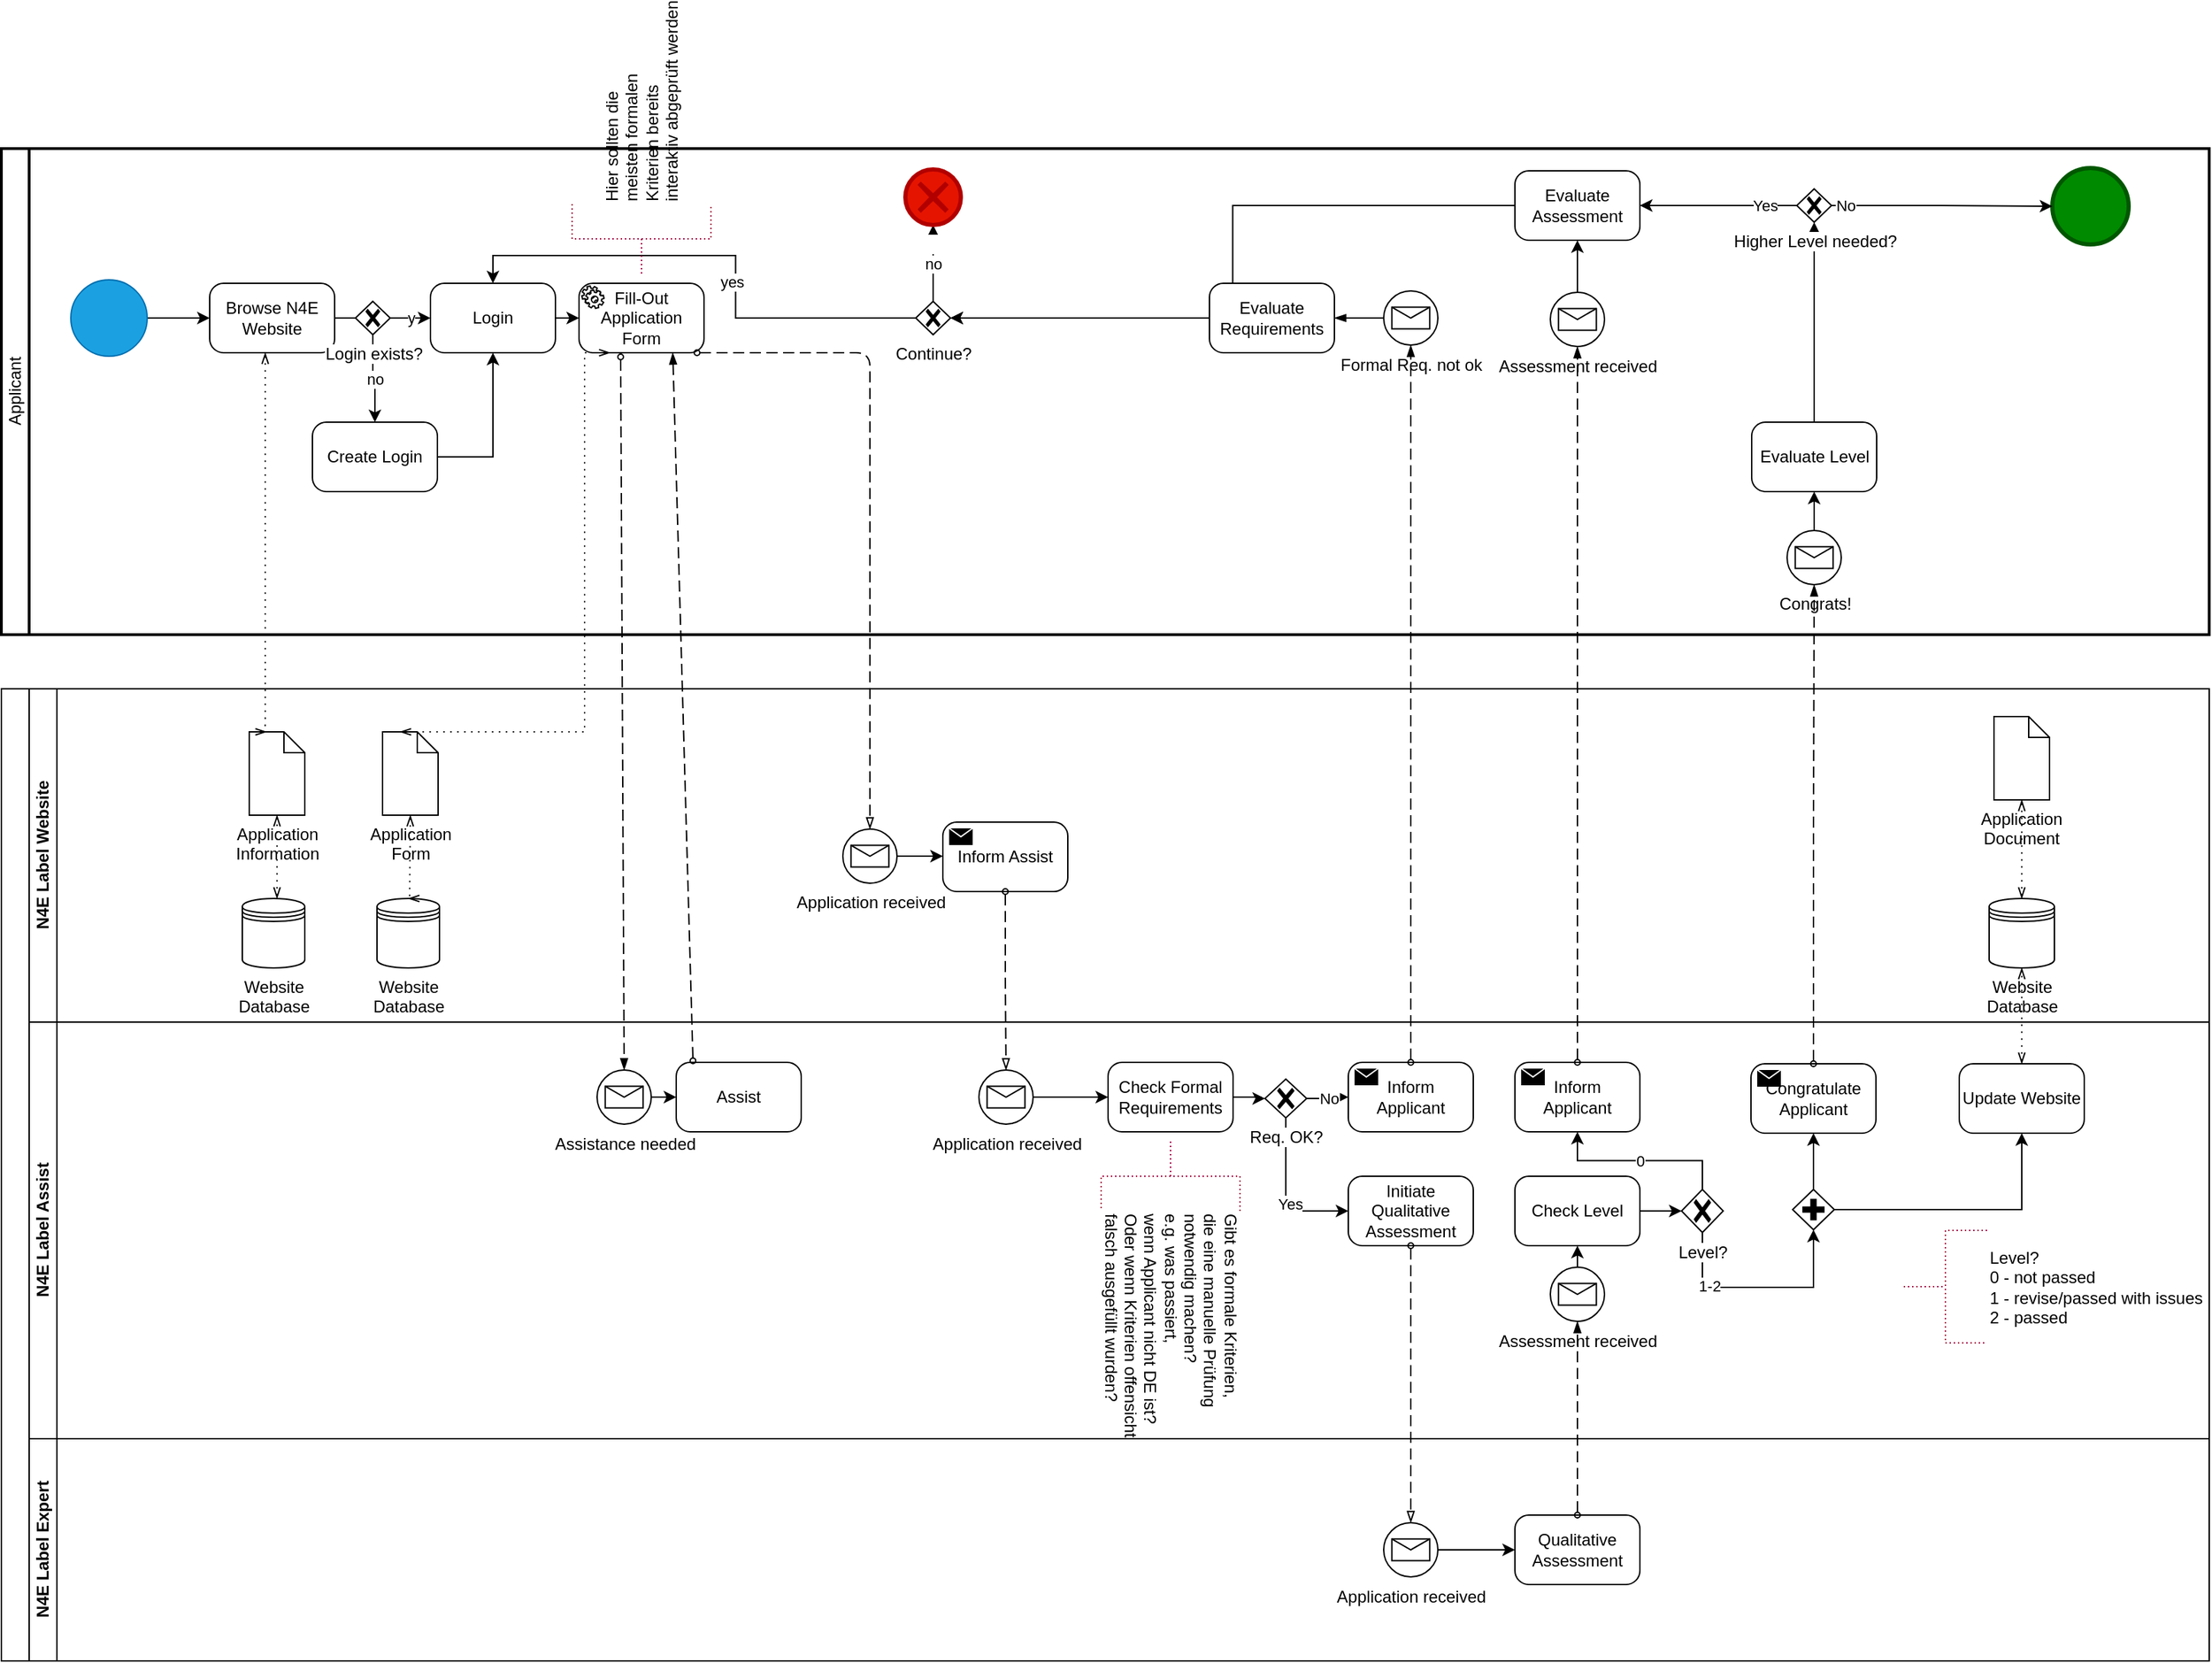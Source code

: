<mxfile version="20.5.1" type="github">
  <diagram id="vR4M4Qg-3FGXWyI_U7lr" name="Seite-1">
    <mxGraphModel dx="1422" dy="1873" grid="1" gridSize="10" guides="1" tooltips="1" connect="1" arrows="1" fold="1" page="1" pageScale="1" pageWidth="1654" pageHeight="1169" math="0" shadow="0">
      <root>
        <mxCell id="0" />
        <mxCell id="1" parent="0" />
        <mxCell id="XjGaM9rbLymnAQcrOGoT-1" value="&lt;div&gt;Applicant&lt;/div&gt;" style="swimlane;html=1;startSize=20;fontStyle=0;collapsible=0;horizontal=0;swimlaneLine=1;swimlaneFillColor=#ffffff;strokeWidth=2;" parent="1" vertex="1">
          <mxGeometry x="40" y="-70" width="1590" height="350" as="geometry" />
        </mxCell>
        <mxCell id="XjGaM9rbLymnAQcrOGoT-16" style="edgeStyle=orthogonalEdgeStyle;rounded=0;orthogonalLoop=1;jettySize=auto;html=1;exitX=1;exitY=0.5;exitDx=0;exitDy=0;exitPerimeter=0;entryX=0;entryY=0.5;entryDx=0;entryDy=0;entryPerimeter=0;" parent="XjGaM9rbLymnAQcrOGoT-1" source="XjGaM9rbLymnAQcrOGoT-13" target="XjGaM9rbLymnAQcrOGoT-14" edge="1">
          <mxGeometry relative="1" as="geometry" />
        </mxCell>
        <mxCell id="XjGaM9rbLymnAQcrOGoT-13" value="&lt;div&gt;wants a N4E Label&lt;/div&gt;" style="points=[[0.145,0.145,0],[0.5,0,0],[0.855,0.145,0],[1,0.5,0],[0.855,0.855,0],[0.5,1,0],[0.145,0.855,0],[0,0.5,0]];shape=mxgraph.bpmn.event;html=1;verticalLabelPosition=bottom;labelBackgroundColor=#ffffff;verticalAlign=top;align=center;perimeter=ellipsePerimeter;outlineConnect=0;aspect=fixed;outline=standard;symbol=general;fillColor=#1ba1e2;fontColor=#ffffff;strokeColor=#006EAF;" parent="XjGaM9rbLymnAQcrOGoT-1" vertex="1">
          <mxGeometry x="50" y="94.5" width="55" height="55" as="geometry" />
        </mxCell>
        <mxCell id="XjGaM9rbLymnAQcrOGoT-14" value="Browse N4E Website" style="points=[[0.25,0,0],[0.5,0,0],[0.75,0,0],[1,0.25,0],[1,0.5,0],[1,0.75,0],[0.75,1,0],[0.5,1,0],[0.25,1,0],[0,0.75,0],[0,0.5,0],[0,0.25,0]];shape=mxgraph.bpmn.task;whiteSpace=wrap;rectStyle=rounded;size=10;taskMarker=abstract;fillColor=#FFFFFF;" parent="XjGaM9rbLymnAQcrOGoT-1" vertex="1">
          <mxGeometry x="150" y="97" width="90" height="50" as="geometry" />
        </mxCell>
        <mxCell id="XjGaM9rbLymnAQcrOGoT-30" value="Avisioned N4E Label received" style="points=[[0.145,0.145,0],[0.5,0,0],[0.855,0.145,0],[1,0.5,0],[0.855,0.855,0],[0.5,1,0],[0.145,0.855,0],[0,0.5,0]];shape=mxgraph.bpmn.event;html=1;verticalLabelPosition=bottom;labelBackgroundColor=#ffffff;verticalAlign=top;align=center;perimeter=ellipsePerimeter;outlineConnect=0;aspect=fixed;outline=end;symbol=terminate2;fillColor=#008a00;fontColor=#ffffff;strokeColor=#005700;" parent="XjGaM9rbLymnAQcrOGoT-1" vertex="1">
          <mxGeometry x="1477" y="14" width="55" height="55" as="geometry" />
        </mxCell>
        <mxCell id="XjGaM9rbLymnAQcrOGoT-42" value="Fill-Out Application Form" style="points=[[0.25,0,0],[0.5,0,0],[0.75,0,0],[1,0.25,0],[1,0.5,0],[1,0.75,0],[0.75,1,0],[0.5,1,0],[0.25,1,0],[0,0.75,0],[0,0.5,0],[0,0.25,0]];shape=mxgraph.bpmn.task;whiteSpace=wrap;rectStyle=rounded;size=10;taskMarker=service;fontFamily=Helvetica;fontSize=12;fontColor=default;align=center;strokeColor=default;fillColor=#FFFFFF;" parent="XjGaM9rbLymnAQcrOGoT-1" vertex="1">
          <mxGeometry x="416" y="97" width="90" height="50" as="geometry" />
        </mxCell>
        <mxCell id="XjGaM9rbLymnAQcrOGoT-100" style="edgeStyle=orthogonalEdgeStyle;rounded=0;orthogonalLoop=1;jettySize=auto;html=1;exitX=0;exitY=0.5;exitDx=0;exitDy=0;exitPerimeter=0;entryX=1;entryY=0.5;entryDx=0;entryDy=0;entryPerimeter=0;startArrow=none;" parent="XjGaM9rbLymnAQcrOGoT-1" source="XjGaM9rbLymnAQcrOGoT-175" target="XjGaM9rbLymnAQcrOGoT-99" edge="1">
          <mxGeometry relative="1" as="geometry" />
        </mxCell>
        <mxCell id="XjGaM9rbLymnAQcrOGoT-80" value="Formal Req. not ok" style="points=[[0.145,0.145,0],[0.5,0,0],[0.855,0.145,0],[1,0.5,0],[0.855,0.855,0],[0.5,1,0],[0.145,0.855,0],[0,0.5,0]];shape=mxgraph.bpmn.event;html=1;verticalLabelPosition=bottom;labelBackgroundColor=#ffffff;verticalAlign=top;align=center;perimeter=ellipsePerimeter;outlineConnect=0;aspect=fixed;outline=standard;symbol=message;fontFamily=Helvetica;fontSize=12;fontColor=default;strokeColor=default;fillColor=#FFFFFF;" parent="XjGaM9rbLymnAQcrOGoT-1" vertex="1">
          <mxGeometry x="995.5" y="102.5" width="39" height="39" as="geometry" />
        </mxCell>
        <mxCell id="XjGaM9rbLymnAQcrOGoT-102" style="edgeStyle=orthogonalEdgeStyle;rounded=0;orthogonalLoop=1;jettySize=auto;html=1;exitX=0;exitY=0.5;exitDx=0;exitDy=0;exitPerimeter=0;entryX=0.5;entryY=0;entryDx=0;entryDy=0;entryPerimeter=0;" parent="XjGaM9rbLymnAQcrOGoT-1" source="XjGaM9rbLymnAQcrOGoT-99" target="68xZuha1ARQ7K_TIyCoH-8" edge="1">
          <mxGeometry relative="1" as="geometry" />
        </mxCell>
        <mxCell id="68xZuha1ARQ7K_TIyCoH-1" value="yes" style="edgeLabel;html=1;align=center;verticalAlign=middle;resizable=0;points=[];" parent="XjGaM9rbLymnAQcrOGoT-102" vertex="1" connectable="0">
          <mxGeometry x="-0.154" y="3" relative="1" as="geometry">
            <mxPoint as="offset" />
          </mxGeometry>
        </mxCell>
        <mxCell id="XjGaM9rbLymnAQcrOGoT-109" value="no" style="edgeStyle=orthogonalEdgeStyle;rounded=0;orthogonalLoop=1;jettySize=auto;html=1;exitX=0.5;exitY=0;exitDx=0;exitDy=0;exitPerimeter=0;" parent="XjGaM9rbLymnAQcrOGoT-1" source="XjGaM9rbLymnAQcrOGoT-99" target="XjGaM9rbLymnAQcrOGoT-108" edge="1">
          <mxGeometry relative="1" as="geometry">
            <mxPoint x="603" y="110" as="sourcePoint" />
          </mxGeometry>
        </mxCell>
        <mxCell id="XjGaM9rbLymnAQcrOGoT-99" value="Continue?" style="points=[[0.25,0.25,0],[0.5,0,0],[0.75,0.25,0],[1,0.5,0],[0.75,0.75,0],[0.5,1,0],[0.25,0.75,0],[0,0.5,0]];shape=mxgraph.bpmn.gateway2;html=1;verticalLabelPosition=bottom;labelBackgroundColor=#ffffff;verticalAlign=top;align=center;perimeter=rhombusPerimeter;outlineConnect=0;outline=none;symbol=none;gwType=exclusive;fontFamily=Helvetica;fontSize=12;fontColor=default;strokeColor=default;fillColor=#FFFFFF;" parent="XjGaM9rbLymnAQcrOGoT-1" vertex="1">
          <mxGeometry x="658.5" y="110" width="25" height="24" as="geometry" />
        </mxCell>
        <mxCell id="XjGaM9rbLymnAQcrOGoT-108" value="Stop Application" style="points=[[0.145,0.145,0],[0.5,0,0],[0.855,0.145,0],[1,0.5,0],[0.855,0.855,0],[0.5,1,0],[0.145,0.855,0],[0,0.5,0]];shape=mxgraph.bpmn.event;html=1;verticalLabelPosition=bottom;labelBackgroundColor=#ffffff;verticalAlign=top;align=center;perimeter=ellipsePerimeter;outlineConnect=0;aspect=fixed;outline=end;symbol=cancel;fillColor=#e51400;fontColor=#ffffff;strokeColor=#B20000;" parent="XjGaM9rbLymnAQcrOGoT-1" vertex="1">
          <mxGeometry x="651" y="15" width="40" height="40" as="geometry" />
        </mxCell>
        <mxCell id="XjGaM9rbLymnAQcrOGoT-149" style="edgeStyle=orthogonalEdgeStyle;rounded=0;orthogonalLoop=1;jettySize=auto;html=1;exitX=0.5;exitY=0;exitDx=0;exitDy=0;exitPerimeter=0;entryX=0.5;entryY=1;entryDx=0;entryDy=0;entryPerimeter=0;" parent="XjGaM9rbLymnAQcrOGoT-1" source="XjGaM9rbLymnAQcrOGoT-121" target="XjGaM9rbLymnAQcrOGoT-148" edge="1">
          <mxGeometry relative="1" as="geometry" />
        </mxCell>
        <mxCell id="XjGaM9rbLymnAQcrOGoT-121" value="Assessment received" style="points=[[0.145,0.145,0],[0.5,0,0],[0.855,0.145,0],[1,0.5,0],[0.855,0.855,0],[0.5,1,0],[0.145,0.855,0],[0,0.5,0]];shape=mxgraph.bpmn.event;html=1;verticalLabelPosition=bottom;labelBackgroundColor=#ffffff;verticalAlign=top;align=center;perimeter=ellipsePerimeter;outlineConnect=0;aspect=fixed;outline=standard;symbol=message;fontFamily=Helvetica;fontSize=12;fontColor=default;strokeColor=default;fillColor=#FFFFFF;" parent="XjGaM9rbLymnAQcrOGoT-1" vertex="1">
          <mxGeometry x="1115.5" y="103.5" width="39" height="39" as="geometry" />
        </mxCell>
        <mxCell id="XjGaM9rbLymnAQcrOGoT-166" style="edgeStyle=orthogonalEdgeStyle;rounded=0;orthogonalLoop=1;jettySize=auto;html=1;exitX=0.5;exitY=0;exitDx=0;exitDy=0;exitPerimeter=0;entryX=0.5;entryY=1;entryDx=0;entryDy=0;entryPerimeter=0;" parent="XjGaM9rbLymnAQcrOGoT-1" source="XjGaM9rbLymnAQcrOGoT-138" target="XjGaM9rbLymnAQcrOGoT-165" edge="1">
          <mxGeometry relative="1" as="geometry" />
        </mxCell>
        <mxCell id="XjGaM9rbLymnAQcrOGoT-138" value="Congrats!" style="points=[[0.145,0.145,0],[0.5,0,0],[0.855,0.145,0],[1,0.5,0],[0.855,0.855,0],[0.5,1,0],[0.145,0.855,0],[0,0.5,0]];shape=mxgraph.bpmn.event;html=1;verticalLabelPosition=bottom;labelBackgroundColor=#ffffff;verticalAlign=top;align=center;perimeter=ellipsePerimeter;outlineConnect=0;aspect=fixed;outline=standard;symbol=message;fontFamily=Helvetica;fontSize=12;fontColor=default;strokeColor=default;fillColor=#FFFFFF;" parent="XjGaM9rbLymnAQcrOGoT-1" vertex="1">
          <mxGeometry x="1286" y="275" width="39" height="39" as="geometry" />
        </mxCell>
        <mxCell id="XjGaM9rbLymnAQcrOGoT-151" style="edgeStyle=orthogonalEdgeStyle;rounded=0;orthogonalLoop=1;jettySize=auto;html=1;exitX=0;exitY=0.5;exitDx=0;exitDy=0;exitPerimeter=0;entryX=1;entryY=0.5;entryDx=0;entryDy=0;entryPerimeter=0;" parent="XjGaM9rbLymnAQcrOGoT-1" source="XjGaM9rbLymnAQcrOGoT-148" target="XjGaM9rbLymnAQcrOGoT-99" edge="1">
          <mxGeometry relative="1" as="geometry">
            <mxPoint x="986.5" y="41" as="targetPoint" />
          </mxGeometry>
        </mxCell>
        <mxCell id="XjGaM9rbLymnAQcrOGoT-148" value="Evaluate Assessment" style="points=[[0.25,0,0],[0.5,0,0],[0.75,0,0],[1,0.25,0],[1,0.5,0],[1,0.75,0],[0.75,1,0],[0.5,1,0],[0.25,1,0],[0,0.75,0],[0,0.5,0],[0,0.25,0]];shape=mxgraph.bpmn.task;whiteSpace=wrap;rectStyle=rounded;size=10;taskMarker=abstract;fillColor=#FFFFFF;" parent="XjGaM9rbLymnAQcrOGoT-1" vertex="1">
          <mxGeometry x="1090" y="16" width="90" height="50" as="geometry" />
        </mxCell>
        <mxCell id="XjGaM9rbLymnAQcrOGoT-168" style="edgeStyle=orthogonalEdgeStyle;rounded=0;orthogonalLoop=1;jettySize=auto;html=1;exitX=0.5;exitY=0;exitDx=0;exitDy=0;exitPerimeter=0;entryX=0.5;entryY=1;entryDx=0;entryDy=0;entryPerimeter=0;" parent="XjGaM9rbLymnAQcrOGoT-1" source="XjGaM9rbLymnAQcrOGoT-165" target="XjGaM9rbLymnAQcrOGoT-167" edge="1">
          <mxGeometry relative="1" as="geometry" />
        </mxCell>
        <mxCell id="XjGaM9rbLymnAQcrOGoT-165" value="Evaluate Level" style="points=[[0.25,0,0],[0.5,0,0],[0.75,0,0],[1,0.25,0],[1,0.5,0],[1,0.75,0],[0.75,1,0],[0.5,1,0],[0.25,1,0],[0,0.75,0],[0,0.5,0],[0,0.25,0]];shape=mxgraph.bpmn.task;whiteSpace=wrap;rectStyle=rounded;size=10;taskMarker=abstract;fillColor=#FFFFFF;" parent="XjGaM9rbLymnAQcrOGoT-1" vertex="1">
          <mxGeometry x="1260.5" y="197" width="90" height="50" as="geometry" />
        </mxCell>
        <mxCell id="XjGaM9rbLymnAQcrOGoT-169" style="edgeStyle=orthogonalEdgeStyle;rounded=0;orthogonalLoop=1;jettySize=auto;html=1;exitX=0;exitY=0.5;exitDx=0;exitDy=0;exitPerimeter=0;entryX=1;entryY=0.5;entryDx=0;entryDy=0;entryPerimeter=0;" parent="XjGaM9rbLymnAQcrOGoT-1" source="XjGaM9rbLymnAQcrOGoT-167" target="XjGaM9rbLymnAQcrOGoT-148" edge="1">
          <mxGeometry relative="1" as="geometry" />
        </mxCell>
        <mxCell id="XjGaM9rbLymnAQcrOGoT-170" value="Yes" style="edgeLabel;html=1;align=center;verticalAlign=middle;resizable=0;points=[];" parent="XjGaM9rbLymnAQcrOGoT-169" vertex="1" connectable="0">
          <mxGeometry x="-0.591" relative="1" as="geometry">
            <mxPoint as="offset" />
          </mxGeometry>
        </mxCell>
        <mxCell id="XjGaM9rbLymnAQcrOGoT-172" style="edgeStyle=orthogonalEdgeStyle;rounded=0;orthogonalLoop=1;jettySize=auto;html=1;entryX=0;entryY=0.5;entryDx=0;entryDy=0;entryPerimeter=0;exitX=1;exitY=0.5;exitDx=0;exitDy=0;exitPerimeter=0;" parent="XjGaM9rbLymnAQcrOGoT-1" source="XjGaM9rbLymnAQcrOGoT-167" target="XjGaM9rbLymnAQcrOGoT-30" edge="1">
          <mxGeometry relative="1" as="geometry">
            <mxPoint x="1320" y="41" as="sourcePoint" />
          </mxGeometry>
        </mxCell>
        <mxCell id="XjGaM9rbLymnAQcrOGoT-173" value="&lt;div&gt;No&lt;/div&gt;" style="edgeLabel;html=1;align=center;verticalAlign=middle;resizable=0;points=[];" parent="XjGaM9rbLymnAQcrOGoT-172" vertex="1" connectable="0">
          <mxGeometry x="-0.875" relative="1" as="geometry">
            <mxPoint as="offset" />
          </mxGeometry>
        </mxCell>
        <mxCell id="XjGaM9rbLymnAQcrOGoT-167" value="Higher Level needed?" style="points=[[0.25,0.25,0],[0.5,0,0],[0.75,0.25,0],[1,0.5,0],[0.75,0.75,0],[0.5,1,0],[0.25,0.75,0],[0,0.5,0]];shape=mxgraph.bpmn.gateway2;html=1;verticalLabelPosition=bottom;labelBackgroundColor=#ffffff;verticalAlign=top;align=center;perimeter=rhombusPerimeter;outlineConnect=0;outline=none;symbol=none;gwType=exclusive;fontFamily=Helvetica;fontSize=12;fontColor=default;strokeColor=default;fillColor=#FFFFFF;" parent="XjGaM9rbLymnAQcrOGoT-1" vertex="1">
          <mxGeometry x="1293" y="29" width="25" height="24" as="geometry" />
        </mxCell>
        <mxCell id="XjGaM9rbLymnAQcrOGoT-175" value="Evaluate Requirements" style="points=[[0.25,0,0],[0.5,0,0],[0.75,0,0],[1,0.25,0],[1,0.5,0],[1,0.75,0],[0.75,1,0],[0.5,1,0],[0.25,1,0],[0,0.75,0],[0,0.5,0],[0,0.25,0]];shape=mxgraph.bpmn.task;whiteSpace=wrap;rectStyle=rounded;size=10;taskMarker=abstract;fillColor=#FFFFFF;" parent="XjGaM9rbLymnAQcrOGoT-1" vertex="1">
          <mxGeometry x="870" y="97" width="90" height="50" as="geometry" />
        </mxCell>
        <mxCell id="XjGaM9rbLymnAQcrOGoT-176" value="" style="edgeStyle=orthogonalEdgeStyle;fontSize=11;html=1;endArrow=blockThin;endFill=1;fontFamily=Helvetica;fontColor=default;align=center;strokeColor=default;" parent="XjGaM9rbLymnAQcrOGoT-1" source="XjGaM9rbLymnAQcrOGoT-80" target="XjGaM9rbLymnAQcrOGoT-175" edge="1">
          <mxGeometry relative="1" as="geometry">
            <mxPoint x="1035.5" y="52" as="sourcePoint" />
            <mxPoint x="655.5" y="53" as="targetPoint" />
          </mxGeometry>
        </mxCell>
        <mxCell id="68xZuha1ARQ7K_TIyCoH-2" value="&lt;div&gt;Hier sollten die &lt;br&gt;&lt;/div&gt;&lt;div&gt;meisten formalen &lt;br&gt;&lt;/div&gt;&lt;div&gt;Kriterien bereits &lt;br&gt;&lt;/div&gt;&lt;div&gt;interaktiv abgeprüft werden&lt;br&gt;&lt;/div&gt;" style="html=1;shape=mxgraph.flowchart.annotation_2;align=left;labelPosition=right;rotation=-90;direction=east;fillColor=#d80073;fontColor=#000000;strokeColor=#A50040;dashed=1;dashPattern=1 2;" parent="XjGaM9rbLymnAQcrOGoT-1" vertex="1">
          <mxGeometry x="436" y="15" width="50" height="100" as="geometry" />
        </mxCell>
        <mxCell id="68xZuha1ARQ7K_TIyCoH-10" style="edgeStyle=orthogonalEdgeStyle;rounded=0;orthogonalLoop=1;jettySize=auto;html=1;exitX=1;exitY=0.5;exitDx=0;exitDy=0;exitPerimeter=0;entryX=0;entryY=0.5;entryDx=0;entryDy=0;entryPerimeter=0;" parent="XjGaM9rbLymnAQcrOGoT-1" source="68xZuha1ARQ7K_TIyCoH-8" target="XjGaM9rbLymnAQcrOGoT-42" edge="1">
          <mxGeometry relative="1" as="geometry" />
        </mxCell>
        <mxCell id="68xZuha1ARQ7K_TIyCoH-8" value="Login" style="points=[[0.25,0,0],[0.5,0,0],[0.75,0,0],[1,0.25,0],[1,0.5,0],[1,0.75,0],[0.75,1,0],[0.5,1,0],[0.25,1,0],[0,0.75,0],[0,0.5,0],[0,0.25,0]];shape=mxgraph.bpmn.task;whiteSpace=wrap;rectStyle=rounded;size=10;taskMarker=abstract;fillColor=#FFFFFF;" parent="XjGaM9rbLymnAQcrOGoT-1" vertex="1">
          <mxGeometry x="309" y="97" width="90" height="50" as="geometry" />
        </mxCell>
        <mxCell id="68xZuha1ARQ7K_TIyCoH-14" value="y" style="edgeStyle=orthogonalEdgeStyle;rounded=0;orthogonalLoop=1;jettySize=auto;html=1;exitX=1;exitY=0.5;exitDx=0;exitDy=0;exitPerimeter=0;entryX=0;entryY=0.5;entryDx=0;entryDy=0;entryPerimeter=0;" parent="XjGaM9rbLymnAQcrOGoT-1" source="68xZuha1ARQ7K_TIyCoH-12" target="68xZuha1ARQ7K_TIyCoH-8" edge="1">
          <mxGeometry relative="1" as="geometry" />
        </mxCell>
        <mxCell id="68xZuha1ARQ7K_TIyCoH-16" value="&lt;div&gt;no&lt;/div&gt;" style="edgeStyle=orthogonalEdgeStyle;rounded=0;orthogonalLoop=1;jettySize=auto;html=1;exitX=0.5;exitY=1;exitDx=0;exitDy=0;exitPerimeter=0;entryX=0.5;entryY=0;entryDx=0;entryDy=0;entryPerimeter=0;" parent="XjGaM9rbLymnAQcrOGoT-1" source="68xZuha1ARQ7K_TIyCoH-12" target="68xZuha1ARQ7K_TIyCoH-15" edge="1">
          <mxGeometry relative="1" as="geometry" />
        </mxCell>
        <mxCell id="68xZuha1ARQ7K_TIyCoH-12" value="Login exists?" style="points=[[0.25,0.25,0],[0.5,0,0],[0.75,0.25,0],[1,0.5,0],[0.75,0.75,0],[0.5,1,0],[0.25,0.75,0],[0,0.5,0]];shape=mxgraph.bpmn.gateway2;html=1;verticalLabelPosition=bottom;labelBackgroundColor=#ffffff;verticalAlign=top;align=center;perimeter=rhombusPerimeter;outlineConnect=0;outline=none;symbol=none;gwType=exclusive;fontFamily=Helvetica;fontSize=12;fontColor=default;strokeColor=default;fillColor=#FFFFFF;" parent="XjGaM9rbLymnAQcrOGoT-1" vertex="1">
          <mxGeometry x="255" y="110" width="25" height="24" as="geometry" />
        </mxCell>
        <mxCell id="68xZuha1ARQ7K_TIyCoH-13" value="" style="edgeStyle=orthogonalEdgeStyle;rounded=0;orthogonalLoop=1;jettySize=auto;html=1;entryX=0;entryY=0.5;entryDx=0;entryDy=0;entryPerimeter=0;startArrow=none;exitX=1;exitY=0.5;exitDx=0;exitDy=0;exitPerimeter=0;endArrow=none;" parent="XjGaM9rbLymnAQcrOGoT-1" source="XjGaM9rbLymnAQcrOGoT-14" target="68xZuha1ARQ7K_TIyCoH-12" edge="1">
          <mxGeometry relative="1" as="geometry">
            <mxPoint x="280" y="52" as="sourcePoint" />
            <mxPoint x="320" y="52" as="targetPoint" />
          </mxGeometry>
        </mxCell>
        <mxCell id="68xZuha1ARQ7K_TIyCoH-17" style="edgeStyle=orthogonalEdgeStyle;rounded=0;orthogonalLoop=1;jettySize=auto;html=1;exitX=1;exitY=0.5;exitDx=0;exitDy=0;exitPerimeter=0;entryX=0.5;entryY=1;entryDx=0;entryDy=0;entryPerimeter=0;" parent="XjGaM9rbLymnAQcrOGoT-1" source="68xZuha1ARQ7K_TIyCoH-15" target="68xZuha1ARQ7K_TIyCoH-8" edge="1">
          <mxGeometry relative="1" as="geometry" />
        </mxCell>
        <mxCell id="68xZuha1ARQ7K_TIyCoH-15" value="Create Login" style="points=[[0.25,0,0],[0.5,0,0],[0.75,0,0],[1,0.25,0],[1,0.5,0],[1,0.75,0],[0.75,1,0],[0.5,1,0],[0.25,1,0],[0,0.75,0],[0,0.5,0],[0,0.25,0]];shape=mxgraph.bpmn.task;whiteSpace=wrap;rectStyle=rounded;size=10;taskMarker=abstract;fillColor=#FFFFFF;" parent="XjGaM9rbLymnAQcrOGoT-1" vertex="1">
          <mxGeometry x="224" y="197" width="90" height="50" as="geometry" />
        </mxCell>
        <mxCell id="XjGaM9rbLymnAQcrOGoT-4" value="" style="swimlane;html=1;childLayout=stackLayout;resizeParent=1;resizeParentMax=0;horizontal=0;startSize=20;horizontalStack=0;fillColor=#FFFFFF;" parent="1" vertex="1">
          <mxGeometry x="40" y="319" width="1590" height="700" as="geometry" />
        </mxCell>
        <mxCell id="XjGaM9rbLymnAQcrOGoT-5" value="&lt;div&gt;N4E Label Website&lt;/div&gt;" style="swimlane;html=1;startSize=20;horizontal=0;fillColor=#FFFFFF;swimlaneFillColor=#FFFFFF;" parent="XjGaM9rbLymnAQcrOGoT-4" vertex="1">
          <mxGeometry x="20" width="1570" height="240" as="geometry" />
        </mxCell>
        <mxCell id="XjGaM9rbLymnAQcrOGoT-15" value="Website Database" style="shape=datastore;whiteSpace=wrap;html=1;labelPosition=center;verticalLabelPosition=bottom;align=center;verticalAlign=top;fillColor=#FFFFFF;" parent="XjGaM9rbLymnAQcrOGoT-5" vertex="1">
          <mxGeometry x="153.5" y="151" width="45" height="50" as="geometry" />
        </mxCell>
        <mxCell id="XjGaM9rbLymnAQcrOGoT-18" value="Application Information" style="shape=mxgraph.bpmn.data;labelPosition=center;verticalLabelPosition=bottom;align=center;verticalAlign=top;whiteSpace=wrap;size=15;html=1;fillColor=#FFFFFF;" parent="XjGaM9rbLymnAQcrOGoT-5" vertex="1">
          <mxGeometry x="158.5" y="31" width="40" height="60" as="geometry" />
        </mxCell>
        <mxCell id="XjGaM9rbLymnAQcrOGoT-22" value="" style="edgeStyle=elbowEdgeStyle;fontSize=12;html=1;endFill=0;startFill=0;endSize=6;startSize=6;dashed=1;dashPattern=1 4;endArrow=openThin;startArrow=openThin;fontFamily=Helvetica;fontColor=default;align=center;strokeColor=default;" parent="XjGaM9rbLymnAQcrOGoT-5" source="XjGaM9rbLymnAQcrOGoT-15" target="XjGaM9rbLymnAQcrOGoT-18" edge="1">
          <mxGeometry width="160" relative="1" as="geometry">
            <mxPoint x="220" y="110" as="sourcePoint" />
            <mxPoint x="530" y="40" as="targetPoint" />
          </mxGeometry>
        </mxCell>
        <mxCell id="XjGaM9rbLymnAQcrOGoT-44" value="Website Database" style="shape=datastore;whiteSpace=wrap;html=1;labelPosition=center;verticalLabelPosition=bottom;align=center;verticalAlign=top;fillColor=#FFFFFF;" parent="XjGaM9rbLymnAQcrOGoT-5" vertex="1">
          <mxGeometry x="250.5" y="151" width="45" height="50" as="geometry" />
        </mxCell>
        <mxCell id="XjGaM9rbLymnAQcrOGoT-45" value="Application Form" style="shape=mxgraph.bpmn.data;labelPosition=center;verticalLabelPosition=bottom;align=center;verticalAlign=top;whiteSpace=wrap;size=15;html=1;fillColor=#FFFFFF;" parent="XjGaM9rbLymnAQcrOGoT-5" vertex="1">
          <mxGeometry x="254.5" y="31" width="40" height="60" as="geometry" />
        </mxCell>
        <mxCell id="XjGaM9rbLymnAQcrOGoT-51" value="" style="edgeStyle=elbowEdgeStyle;fontSize=12;html=1;endFill=0;startFill=0;endSize=6;startSize=6;dashed=1;dashPattern=1 4;endArrow=openThin;startArrow=openThin;rounded=0;exitX=0.5;exitY=1;exitDx=0;exitDy=0;exitPerimeter=0;entryX=0.5;entryY=0;entryDx=0;entryDy=0;" parent="XjGaM9rbLymnAQcrOGoT-5" source="XjGaM9rbLymnAQcrOGoT-45" target="XjGaM9rbLymnAQcrOGoT-44" edge="1">
          <mxGeometry width="160" relative="1" as="geometry">
            <mxPoint x="450" y="-29" as="sourcePoint" />
            <mxPoint x="610" y="-29" as="targetPoint" />
          </mxGeometry>
        </mxCell>
        <mxCell id="XjGaM9rbLymnAQcrOGoT-55" style="edgeStyle=orthogonalEdgeStyle;rounded=0;orthogonalLoop=1;jettySize=auto;html=1;exitX=1;exitY=0.5;exitDx=0;exitDy=0;exitPerimeter=0;entryX=0;entryY=0.5;entryDx=0;entryDy=0;entryPerimeter=0;" parent="XjGaM9rbLymnAQcrOGoT-5" source="XjGaM9rbLymnAQcrOGoT-52" target="XjGaM9rbLymnAQcrOGoT-54" edge="1">
          <mxGeometry relative="1" as="geometry" />
        </mxCell>
        <mxCell id="XjGaM9rbLymnAQcrOGoT-52" value="Application received" style="points=[[0.145,0.145,0],[0.5,0,0],[0.855,0.145,0],[1,0.5,0],[0.855,0.855,0],[0.5,1,0],[0.145,0.855,0],[0,0.5,0]];shape=mxgraph.bpmn.event;html=1;verticalLabelPosition=bottom;labelBackgroundColor=#ffffff;verticalAlign=top;align=center;perimeter=ellipsePerimeter;outlineConnect=0;aspect=fixed;outline=standard;symbol=message;fontFamily=Helvetica;fontSize=12;fontColor=default;strokeColor=default;fillColor=#FFFFFF;" parent="XjGaM9rbLymnAQcrOGoT-5" vertex="1">
          <mxGeometry x="586" y="101" width="39" height="39" as="geometry" />
        </mxCell>
        <mxCell id="XjGaM9rbLymnAQcrOGoT-54" value="Inform Assist" style="points=[[0.25,0,0],[0.5,0,0],[0.75,0,0],[1,0.25,0],[1,0.5,0],[1,0.75,0],[0.75,1,0],[0.5,1,0],[0.25,1,0],[0,0.75,0],[0,0.5,0],[0,0.25,0]];shape=mxgraph.bpmn.task;whiteSpace=wrap;rectStyle=rounded;size=10;taskMarker=send;fontFamily=Helvetica;fontSize=12;fontColor=default;align=center;strokeColor=default;fillColor=#FFFFFF;" parent="XjGaM9rbLymnAQcrOGoT-5" vertex="1">
          <mxGeometry x="658" y="96" width="90" height="50" as="geometry" />
        </mxCell>
        <mxCell id="XjGaM9rbLymnAQcrOGoT-147" style="edgeStyle=orthogonalEdgeStyle;fontSize=11;html=1;endFill=0;startFill=0;endSize=6;startSize=6;dashed=1;dashPattern=1 4;endArrow=openThin;startArrow=openThin;fontFamily=Helvetica;fontColor=default;align=center;strokeColor=default;" parent="XjGaM9rbLymnAQcrOGoT-5" source="XjGaM9rbLymnAQcrOGoT-141" target="XjGaM9rbLymnAQcrOGoT-146" edge="1">
          <mxGeometry relative="1" as="geometry" />
        </mxCell>
        <mxCell id="XjGaM9rbLymnAQcrOGoT-141" value="Website Database" style="shape=datastore;whiteSpace=wrap;html=1;labelPosition=center;verticalLabelPosition=bottom;align=center;verticalAlign=top;fillColor=#FFFFFF;" parent="XjGaM9rbLymnAQcrOGoT-5" vertex="1">
          <mxGeometry x="1411.5" y="151" width="47" height="50" as="geometry" />
        </mxCell>
        <mxCell id="XjGaM9rbLymnAQcrOGoT-146" value="Application Document" style="shape=mxgraph.bpmn.data;labelPosition=center;verticalLabelPosition=bottom;align=center;verticalAlign=top;whiteSpace=wrap;size=15;html=1;fillColor=#FFFFFF;" parent="XjGaM9rbLymnAQcrOGoT-5" vertex="1">
          <mxGeometry x="1415" y="20" width="40" height="60" as="geometry" />
        </mxCell>
        <mxCell id="XjGaM9rbLymnAQcrOGoT-6" value="&lt;div&gt;N4E Label Assist&lt;/div&gt;" style="swimlane;html=1;startSize=20;horizontal=0;swimlaneFillColor=#FFFFFF;" parent="XjGaM9rbLymnAQcrOGoT-4" vertex="1">
          <mxGeometry x="20" y="240" width="1570" height="300" as="geometry">
            <mxRectangle x="20" y="160" width="1020" height="30" as="alternateBounds" />
          </mxGeometry>
        </mxCell>
        <mxCell id="XjGaM9rbLymnAQcrOGoT-77" style="edgeStyle=orthogonalEdgeStyle;rounded=0;orthogonalLoop=1;jettySize=auto;html=1;exitX=1;exitY=0.5;exitDx=0;exitDy=0;exitPerimeter=0;entryX=0;entryY=0.5;entryDx=0;entryDy=0;entryPerimeter=0;" parent="XjGaM9rbLymnAQcrOGoT-6" source="XjGaM9rbLymnAQcrOGoT-56" target="XjGaM9rbLymnAQcrOGoT-76" edge="1">
          <mxGeometry relative="1" as="geometry" />
        </mxCell>
        <mxCell id="XjGaM9rbLymnAQcrOGoT-56" value="Application received" style="points=[[0.145,0.145,0],[0.5,0,0],[0.855,0.145,0],[1,0.5,0],[0.855,0.855,0],[0.5,1,0],[0.145,0.855,0],[0,0.5,0]];shape=mxgraph.bpmn.event;html=1;verticalLabelPosition=bottom;labelBackgroundColor=#ffffff;verticalAlign=top;align=center;perimeter=ellipsePerimeter;outlineConnect=0;aspect=fixed;outline=standard;symbol=message;fontFamily=Helvetica;fontSize=12;fontColor=default;strokeColor=default;fillColor=#FFFFFF;" parent="XjGaM9rbLymnAQcrOGoT-6" vertex="1">
          <mxGeometry x="684" y="34.5" width="39" height="39" as="geometry" />
        </mxCell>
        <mxCell id="XjGaM9rbLymnAQcrOGoT-72" value="Assistance needed" style="points=[[0.145,0.145,0],[0.5,0,0],[0.855,0.145,0],[1,0.5,0],[0.855,0.855,0],[0.5,1,0],[0.145,0.855,0],[0,0.5,0]];shape=mxgraph.bpmn.event;html=1;verticalLabelPosition=bottom;labelBackgroundColor=#ffffff;verticalAlign=top;align=center;perimeter=ellipsePerimeter;outlineConnect=0;aspect=fixed;outline=standard;symbol=message;fontFamily=Helvetica;fontSize=12;fontColor=default;strokeColor=default;fillColor=#FFFFFF;" parent="XjGaM9rbLymnAQcrOGoT-6" vertex="1">
          <mxGeometry x="409" y="34.5" width="39" height="39" as="geometry" />
        </mxCell>
        <mxCell id="XjGaM9rbLymnAQcrOGoT-73" value="Assist" style="points=[[0.25,0,0],[0.5,0,0],[0.75,0,0],[1,0.25,0],[1,0.5,0],[1,0.75,0],[0.75,1,0],[0.5,1,0],[0.25,1,0],[0,0.75,0],[0,0.5,0],[0,0.25,0]];shape=mxgraph.bpmn.task;whiteSpace=wrap;rectStyle=rounded;size=10;taskMarker=abstract;fillColor=#FFFFFF;" parent="XjGaM9rbLymnAQcrOGoT-6" vertex="1">
          <mxGeometry x="466" y="29" width="90" height="50" as="geometry" />
        </mxCell>
        <mxCell id="XjGaM9rbLymnAQcrOGoT-71" style="edgeStyle=orthogonalEdgeStyle;rounded=0;orthogonalLoop=1;jettySize=auto;html=1;exitX=1;exitY=0.5;exitDx=0;exitDy=0;exitPerimeter=0;entryX=0;entryY=0.5;entryDx=0;entryDy=0;entryPerimeter=0;" parent="XjGaM9rbLymnAQcrOGoT-6" source="XjGaM9rbLymnAQcrOGoT-72" target="XjGaM9rbLymnAQcrOGoT-73" edge="1">
          <mxGeometry relative="1" as="geometry" />
        </mxCell>
        <mxCell id="XjGaM9rbLymnAQcrOGoT-79" style="edgeStyle=orthogonalEdgeStyle;rounded=0;orthogonalLoop=1;jettySize=auto;html=1;exitX=1;exitY=0.5;exitDx=0;exitDy=0;exitPerimeter=0;" parent="XjGaM9rbLymnAQcrOGoT-6" source="XjGaM9rbLymnAQcrOGoT-76" target="XjGaM9rbLymnAQcrOGoT-78" edge="1">
          <mxGeometry relative="1" as="geometry" />
        </mxCell>
        <mxCell id="XjGaM9rbLymnAQcrOGoT-76" value="Check Formal Requirements" style="points=[[0.25,0,0],[0.5,0,0],[0.75,0,0],[1,0.25,0],[1,0.5,0],[1,0.75,0],[0.75,1,0],[0.5,1,0],[0.25,1,0],[0,0.75,0],[0,0.5,0],[0,0.25,0]];shape=mxgraph.bpmn.task;whiteSpace=wrap;rectStyle=rounded;size=10;taskMarker=abstract;fillColor=#FFFFFF;" parent="XjGaM9rbLymnAQcrOGoT-6" vertex="1">
          <mxGeometry x="777" y="29" width="90" height="50" as="geometry" />
        </mxCell>
        <mxCell id="XjGaM9rbLymnAQcrOGoT-87" style="edgeStyle=orthogonalEdgeStyle;rounded=0;orthogonalLoop=1;jettySize=auto;html=1;exitX=0.5;exitY=1;exitDx=0;exitDy=0;exitPerimeter=0;entryX=0;entryY=0.5;entryDx=0;entryDy=0;entryPerimeter=0;" parent="XjGaM9rbLymnAQcrOGoT-6" source="XjGaM9rbLymnAQcrOGoT-78" target="XjGaM9rbLymnAQcrOGoT-86" edge="1">
          <mxGeometry relative="1" as="geometry" />
        </mxCell>
        <mxCell id="XjGaM9rbLymnAQcrOGoT-88" value="Yes" style="edgeLabel;html=1;align=center;verticalAlign=middle;resizable=0;points=[];" parent="XjGaM9rbLymnAQcrOGoT-87" vertex="1" connectable="0">
          <mxGeometry x="0.097" y="3" relative="1" as="geometry">
            <mxPoint as="offset" />
          </mxGeometry>
        </mxCell>
        <mxCell id="XjGaM9rbLymnAQcrOGoT-78" value="Req. OK?" style="points=[[0.25,0.25,0],[0.5,0,0],[0.75,0.25,0],[1,0.5,0],[0.75,0.75,0],[0.5,1,0],[0.25,0.75,0],[0,0.5,0]];shape=mxgraph.bpmn.gateway2;html=1;verticalLabelPosition=bottom;labelBackgroundColor=#ffffff;verticalAlign=top;align=center;perimeter=rhombusPerimeter;outlineConnect=0;outline=none;symbol=none;gwType=exclusive;fontFamily=Helvetica;fontSize=12;fontColor=default;strokeColor=default;fillColor=#FFFFFF;" parent="XjGaM9rbLymnAQcrOGoT-6" vertex="1">
          <mxGeometry x="890" y="41" width="30" height="28" as="geometry" />
        </mxCell>
        <mxCell id="XjGaM9rbLymnAQcrOGoT-84" value="Inform &#xa;Applicant" style="points=[[0.25,0,0],[0.5,0,0],[0.75,0,0],[1,0.25,0],[1,0.5,0],[1,0.75,0],[0.75,1,0],[0.5,1,0],[0.25,1,0],[0,0.75,0],[0,0.5,0],[0,0.25,0]];shape=mxgraph.bpmn.task;whiteSpace=wrap;rectStyle=rounded;size=10;taskMarker=send;fontFamily=Helvetica;fontSize=12;fontColor=default;align=center;strokeColor=default;fillColor=#FFFFFF;" parent="XjGaM9rbLymnAQcrOGoT-6" vertex="1">
          <mxGeometry x="950" y="29" width="90" height="50" as="geometry" />
        </mxCell>
        <mxCell id="XjGaM9rbLymnAQcrOGoT-83" value="No" style="edgeStyle=orthogonalEdgeStyle;rounded=0;orthogonalLoop=1;jettySize=auto;html=1;entryX=0;entryY=0.5;entryDx=0;entryDy=0;entryPerimeter=0;" parent="XjGaM9rbLymnAQcrOGoT-6" source="XjGaM9rbLymnAQcrOGoT-78" target="XjGaM9rbLymnAQcrOGoT-84" edge="1">
          <mxGeometry relative="1" as="geometry">
            <mxPoint x="947.5" y="54" as="targetPoint" />
          </mxGeometry>
        </mxCell>
        <mxCell id="XjGaM9rbLymnAQcrOGoT-86" value="Initiate Qualitative Assessment" style="points=[[0.25,0,0],[0.5,0,0],[0.75,0,0],[1,0.25,0],[1,0.5,0],[1,0.75,0],[0.75,1,0],[0.5,1,0],[0.25,1,0],[0,0.75,0],[0,0.5,0],[0,0.25,0]];shape=mxgraph.bpmn.task;whiteSpace=wrap;rectStyle=rounded;size=10;taskMarker=abstract;fillColor=#FFFFFF;" parent="XjGaM9rbLymnAQcrOGoT-6" vertex="1">
          <mxGeometry x="950" y="111" width="90" height="50" as="geometry" />
        </mxCell>
        <mxCell id="XjGaM9rbLymnAQcrOGoT-128" style="edgeStyle=orthogonalEdgeStyle;rounded=0;orthogonalLoop=1;jettySize=auto;html=1;exitX=0.5;exitY=0;exitDx=0;exitDy=0;exitPerimeter=0;entryX=0.5;entryY=1;entryDx=0;entryDy=0;entryPerimeter=0;" parent="XjGaM9rbLymnAQcrOGoT-6" source="XjGaM9rbLymnAQcrOGoT-112" target="XjGaM9rbLymnAQcrOGoT-126" edge="1">
          <mxGeometry relative="1" as="geometry" />
        </mxCell>
        <mxCell id="XjGaM9rbLymnAQcrOGoT-112" value="Assessment received" style="points=[[0.145,0.145,0],[0.5,0,0],[0.855,0.145,0],[1,0.5,0],[0.855,0.855,0],[0.5,1,0],[0.145,0.855,0],[0,0.5,0]];shape=mxgraph.bpmn.event;html=1;verticalLabelPosition=bottom;labelBackgroundColor=#ffffff;verticalAlign=top;align=center;perimeter=ellipsePerimeter;outlineConnect=0;aspect=fixed;outline=standard;symbol=message;fontFamily=Helvetica;fontSize=12;fontColor=default;strokeColor=default;fillColor=#FFFFFF;" parent="XjGaM9rbLymnAQcrOGoT-6" vertex="1">
          <mxGeometry x="1095.5" y="176.5" width="39" height="39" as="geometry" />
        </mxCell>
        <mxCell id="XjGaM9rbLymnAQcrOGoT-134" style="edgeStyle=orthogonalEdgeStyle;rounded=0;orthogonalLoop=1;jettySize=auto;html=1;exitX=0.5;exitY=1;exitDx=0;exitDy=0;exitPerimeter=0;entryX=0.5;entryY=1;entryDx=0;entryDy=0;entryPerimeter=0;" parent="XjGaM9rbLymnAQcrOGoT-6" source="XjGaM9rbLymnAQcrOGoT-117" target="XjGaM9rbLymnAQcrOGoT-123" edge="1">
          <mxGeometry relative="1" as="geometry">
            <mxPoint x="1320" y="171" as="targetPoint" />
            <Array as="points">
              <mxPoint x="1205" y="191" />
              <mxPoint x="1285" y="191" />
            </Array>
          </mxGeometry>
        </mxCell>
        <mxCell id="XjGaM9rbLymnAQcrOGoT-135" value="1-2" style="edgeLabel;html=1;align=center;verticalAlign=middle;resizable=0;points=[];" parent="XjGaM9rbLymnAQcrOGoT-134" vertex="1" connectable="0">
          <mxGeometry x="-0.448" y="1" relative="1" as="geometry">
            <mxPoint as="offset" />
          </mxGeometry>
        </mxCell>
        <mxCell id="XjGaM9rbLymnAQcrOGoT-143" value="0" style="edgeStyle=orthogonalEdgeStyle;rounded=0;orthogonalLoop=1;jettySize=auto;html=1;exitX=0.5;exitY=0;exitDx=0;exitDy=0;exitPerimeter=0;entryX=0.5;entryY=1;entryDx=0;entryDy=0;entryPerimeter=0;" parent="XjGaM9rbLymnAQcrOGoT-6" source="XjGaM9rbLymnAQcrOGoT-117" target="XjGaM9rbLymnAQcrOGoT-119" edge="1">
          <mxGeometry relative="1" as="geometry" />
        </mxCell>
        <mxCell id="XjGaM9rbLymnAQcrOGoT-117" value="Level?" style="points=[[0.25,0.25,0],[0.5,0,0],[0.75,0.25,0],[1,0.5,0],[0.75,0.75,0],[0.5,1,0],[0.25,0.75,0],[0,0.5,0]];shape=mxgraph.bpmn.gateway2;html=1;verticalLabelPosition=bottom;labelBackgroundColor=#ffffff;verticalAlign=top;align=center;perimeter=rhombusPerimeter;outlineConnect=0;outline=none;symbol=none;gwType=exclusive;fillColor=#FFFFFF;" parent="XjGaM9rbLymnAQcrOGoT-6" vertex="1">
          <mxGeometry x="1190" y="120.5" width="30" height="31" as="geometry" />
        </mxCell>
        <mxCell id="XjGaM9rbLymnAQcrOGoT-119" value="Inform &#xa;Applicant" style="points=[[0.25,0,0],[0.5,0,0],[0.75,0,0],[1,0.25,0],[1,0.5,0],[1,0.75,0],[0.75,1,0],[0.5,1,0],[0.25,1,0],[0,0.75,0],[0,0.5,0],[0,0.25,0]];shape=mxgraph.bpmn.task;whiteSpace=wrap;rectStyle=rounded;size=10;taskMarker=send;fontFamily=Helvetica;fontSize=12;fontColor=default;align=center;strokeColor=default;fillColor=#FFFFFF;" parent="XjGaM9rbLymnAQcrOGoT-6" vertex="1">
          <mxGeometry x="1070" y="29" width="90" height="50" as="geometry" />
        </mxCell>
        <mxCell id="XjGaM9rbLymnAQcrOGoT-137" style="edgeStyle=orthogonalEdgeStyle;rounded=0;orthogonalLoop=1;jettySize=auto;html=1;exitX=0.5;exitY=0;exitDx=0;exitDy=0;exitPerimeter=0;entryX=0.5;entryY=1;entryDx=0;entryDy=0;entryPerimeter=0;" parent="XjGaM9rbLymnAQcrOGoT-6" source="XjGaM9rbLymnAQcrOGoT-123" target="XjGaM9rbLymnAQcrOGoT-133" edge="1">
          <mxGeometry relative="1" as="geometry" />
        </mxCell>
        <mxCell id="XjGaM9rbLymnAQcrOGoT-123" value="" style="points=[[0.25,0.25,0],[0.5,0,0],[0.75,0.25,0],[1,0.5,0],[0.75,0.75,0],[0.5,1,0],[0.25,0.75,0],[0,0.5,0]];shape=mxgraph.bpmn.gateway2;html=1;verticalLabelPosition=bottom;labelBackgroundColor=#ffffff;verticalAlign=top;align=center;perimeter=rhombusPerimeter;outlineConnect=0;outline=none;symbol=none;gwType=parallel;fillColor=#FFFFFF;" parent="XjGaM9rbLymnAQcrOGoT-6" vertex="1">
          <mxGeometry x="1270" y="120.5" width="30" height="29" as="geometry" />
        </mxCell>
        <mxCell id="XjGaM9rbLymnAQcrOGoT-132" style="edgeStyle=orthogonalEdgeStyle;rounded=0;orthogonalLoop=1;jettySize=auto;html=1;exitX=1;exitY=0.5;exitDx=0;exitDy=0;exitPerimeter=0;entryX=0;entryY=0.5;entryDx=0;entryDy=0;entryPerimeter=0;" parent="XjGaM9rbLymnAQcrOGoT-6" source="XjGaM9rbLymnAQcrOGoT-126" target="XjGaM9rbLymnAQcrOGoT-117" edge="1">
          <mxGeometry relative="1" as="geometry" />
        </mxCell>
        <mxCell id="XjGaM9rbLymnAQcrOGoT-126" value="Check Level" style="points=[[0.25,0,0],[0.5,0,0],[0.75,0,0],[1,0.25,0],[1,0.5,0],[1,0.75,0],[0.75,1,0],[0.5,1,0],[0.25,1,0],[0,0.75,0],[0,0.5,0],[0,0.25,0]];shape=mxgraph.bpmn.task;whiteSpace=wrap;rectStyle=rounded;size=10;taskMarker=abstract;fillColor=#FFFFFF;" parent="XjGaM9rbLymnAQcrOGoT-6" vertex="1">
          <mxGeometry x="1070" y="111" width="90" height="50" as="geometry" />
        </mxCell>
        <mxCell id="XjGaM9rbLymnAQcrOGoT-133" value="Congratulate&#xa;Applicant" style="points=[[0.25,0,0],[0.5,0,0],[0.75,0,0],[1,0.25,0],[1,0.5,0],[1,0.75,0],[0.75,1,0],[0.5,1,0],[0.25,1,0],[0,0.75,0],[0,0.5,0],[0,0.25,0]];shape=mxgraph.bpmn.task;whiteSpace=wrap;rectStyle=rounded;size=10;taskMarker=send;fontFamily=Helvetica;fontSize=12;fontColor=default;align=center;strokeColor=default;fillColor=#FFFFFF;" parent="XjGaM9rbLymnAQcrOGoT-6" vertex="1">
          <mxGeometry x="1240" y="30" width="90" height="50" as="geometry" />
        </mxCell>
        <mxCell id="XjGaM9rbLymnAQcrOGoT-136" value="&lt;div&gt;Level?&lt;/div&gt;&lt;div&gt;0 - not passed&lt;/div&gt;&lt;div&gt;1 - revise/passed with issues&lt;/div&gt;&lt;div&gt;2 - passed&lt;br&gt;&lt;/div&gt;" style="html=1;shape=mxgraph.flowchart.annotation_2;align=left;labelPosition=right;fillColor=#d80073;dashed=1;dashPattern=1 2;fontColor=#000000;strokeColor=#A50040;" parent="XjGaM9rbLymnAQcrOGoT-6" vertex="1">
          <mxGeometry x="1350" y="150" width="60" height="81" as="geometry" />
        </mxCell>
        <mxCell id="XjGaM9rbLymnAQcrOGoT-144" value="Update Website" style="points=[[0.25,0,0],[0.5,0,0],[0.75,0,0],[1,0.25,0],[1,0.5,0],[1,0.75,0],[0.75,1,0],[0.5,1,0],[0.25,1,0],[0,0.75,0],[0,0.5,0],[0,0.25,0]];shape=mxgraph.bpmn.task;whiteSpace=wrap;rectStyle=rounded;size=10;taskMarker=abstract;fillColor=#FFFFFF;" parent="XjGaM9rbLymnAQcrOGoT-6" vertex="1">
          <mxGeometry x="1390" y="30" width="90" height="50" as="geometry" />
        </mxCell>
        <mxCell id="XjGaM9rbLymnAQcrOGoT-142" style="edgeStyle=orthogonalEdgeStyle;rounded=0;orthogonalLoop=1;jettySize=auto;html=1;exitX=1;exitY=0.5;exitDx=0;exitDy=0;exitPerimeter=0;entryX=0.5;entryY=1;entryDx=0;entryDy=0;entryPerimeter=0;" parent="XjGaM9rbLymnAQcrOGoT-6" source="XjGaM9rbLymnAQcrOGoT-123" target="XjGaM9rbLymnAQcrOGoT-144" edge="1">
          <mxGeometry relative="1" as="geometry" />
        </mxCell>
        <mxCell id="68xZuha1ARQ7K_TIyCoH-5" value="&lt;div&gt;Gibt es formale Kriterien,&lt;/div&gt;&lt;div&gt;die eine manuelle Prüfung &lt;br&gt;&lt;/div&gt;&lt;div&gt;notwendig machen?&lt;/div&gt;&lt;div&gt;e.g. was passiert, &lt;br&gt;&lt;/div&gt;&lt;div&gt;wenn Applicant nicht DE ist? &lt;br&gt;&lt;/div&gt;&lt;div&gt;Oder wenn Kriterien offensichtlich&lt;/div&gt;&lt;div&gt;falsch ausgefüllt wurden?&lt;br&gt;&lt;/div&gt;" style="html=1;shape=mxgraph.flowchart.annotation_2;align=left;labelPosition=right;rotation=90;fillColor=#d80073;fontColor=#000000;strokeColor=#A50040;dashed=1;dashPattern=1 2;" parent="XjGaM9rbLymnAQcrOGoT-6" vertex="1">
          <mxGeometry x="797" y="61" width="50" height="100" as="geometry" />
        </mxCell>
        <mxCell id="XjGaM9rbLymnAQcrOGoT-12" value="&lt;div&gt;N4E Label Expert&lt;br&gt;&lt;/div&gt;" style="swimlane;html=1;startSize=20;horizontal=0;fillColor=#FFFFFF;swimlaneFillColor=#FFFFFF;" parent="XjGaM9rbLymnAQcrOGoT-4" vertex="1">
          <mxGeometry x="20" y="540" width="1570" height="160" as="geometry" />
        </mxCell>
        <mxCell id="XjGaM9rbLymnAQcrOGoT-107" style="edgeStyle=orthogonalEdgeStyle;rounded=0;orthogonalLoop=1;jettySize=auto;html=1;exitX=1;exitY=0.5;exitDx=0;exitDy=0;exitPerimeter=0;entryX=0;entryY=0.5;entryDx=0;entryDy=0;entryPerimeter=0;" parent="XjGaM9rbLymnAQcrOGoT-12" source="XjGaM9rbLymnAQcrOGoT-104" target="XjGaM9rbLymnAQcrOGoT-106" edge="1">
          <mxGeometry relative="1" as="geometry" />
        </mxCell>
        <mxCell id="XjGaM9rbLymnAQcrOGoT-104" value="Application received" style="points=[[0.145,0.145,0],[0.5,0,0],[0.855,0.145,0],[1,0.5,0],[0.855,0.855,0],[0.5,1,0],[0.145,0.855,0],[0,0.5,0]];shape=mxgraph.bpmn.event;html=1;verticalLabelPosition=bottom;labelBackgroundColor=#ffffff;verticalAlign=top;align=center;perimeter=ellipsePerimeter;outlineConnect=0;aspect=fixed;outline=standard;symbol=message;fontFamily=Helvetica;fontSize=12;fontColor=default;strokeColor=default;fillColor=#FFFFFF;" parent="XjGaM9rbLymnAQcrOGoT-12" vertex="1">
          <mxGeometry x="975.5" y="60.5" width="39" height="39" as="geometry" />
        </mxCell>
        <mxCell id="XjGaM9rbLymnAQcrOGoT-106" value="Qualitative Assessment" style="points=[[0.25,0,0],[0.5,0,0],[0.75,0,0],[1,0.25,0],[1,0.5,0],[1,0.75,0],[0.75,1,0],[0.5,1,0],[0.25,1,0],[0,0.75,0],[0,0.5,0],[0,0.25,0]];shape=mxgraph.bpmn.task;whiteSpace=wrap;rectStyle=rounded;size=10;taskMarker=abstract;fillColor=#FFFFFF;" parent="XjGaM9rbLymnAQcrOGoT-12" vertex="1">
          <mxGeometry x="1070" y="55" width="90" height="50" as="geometry" />
        </mxCell>
        <mxCell id="XjGaM9rbLymnAQcrOGoT-57" style="endArrow=blockThin;html=1;labelPosition=left;verticalLabelPosition=middle;align=center;verticalAlign=middle;dashed=1;dashPattern=8 4;endFill=0;startArrow=oval;startFill=0;endSize=6;startSize=4;fontFamily=Helvetica;fontSize=11;fontColor=default;strokeColor=default;edgeStyle=orthogonalEdgeStyle;" parent="XjGaM9rbLymnAQcrOGoT-4" source="XjGaM9rbLymnAQcrOGoT-54" target="XjGaM9rbLymnAQcrOGoT-56" edge="1">
          <mxGeometry relative="1" as="geometry" />
        </mxCell>
        <mxCell id="XjGaM9rbLymnAQcrOGoT-115" style="dashed=1;dashPattern=8 4;endArrow=blockThin;endFill=1;startArrow=oval;startFill=0;endSize=6;startSize=4;fontFamily=Helvetica;fontSize=11;fontColor=default;align=center;strokeColor=default;html=1;edgeStyle=orthogonalEdgeStyle;" parent="XjGaM9rbLymnAQcrOGoT-4" source="XjGaM9rbLymnAQcrOGoT-106" target="XjGaM9rbLymnAQcrOGoT-112" edge="1">
          <mxGeometry relative="1" as="geometry" />
        </mxCell>
        <mxCell id="XjGaM9rbLymnAQcrOGoT-145" value="" style="edgeStyle=elbowEdgeStyle;fontSize=12;html=1;endFill=0;startFill=0;endSize=6;startSize=6;dashed=1;dashPattern=1 4;endArrow=openThin;startArrow=openThin;fontFamily=Helvetica;fontColor=default;align=center;strokeColor=default;" parent="XjGaM9rbLymnAQcrOGoT-4" source="XjGaM9rbLymnAQcrOGoT-144" target="XjGaM9rbLymnAQcrOGoT-141" edge="1">
          <mxGeometry width="160" relative="1" as="geometry">
            <mxPoint x="950" y="201" as="sourcePoint" />
            <mxPoint x="1460" y="201" as="targetPoint" />
          </mxGeometry>
        </mxCell>
        <mxCell id="XjGaM9rbLymnAQcrOGoT-105" style="endArrow=blockThin;html=1;labelPosition=left;verticalLabelPosition=middle;align=center;verticalAlign=middle;dashed=1;dashPattern=8 4;endFill=0;startArrow=oval;startFill=0;endSize=6;startSize=4;fontFamily=Helvetica;fontSize=11;fontColor=default;strokeColor=default;edgeStyle=orthogonalEdgeStyle;entryX=0.5;entryY=0;entryDx=0;entryDy=0;entryPerimeter=0;" parent="XjGaM9rbLymnAQcrOGoT-4" source="XjGaM9rbLymnAQcrOGoT-86" target="XjGaM9rbLymnAQcrOGoT-104" edge="1">
          <mxGeometry relative="1" as="geometry">
            <mxPoint x="1015.174" y="541" as="targetPoint" />
          </mxGeometry>
        </mxCell>
        <mxCell id="XjGaM9rbLymnAQcrOGoT-28" value="" style="edgeStyle=elbowEdgeStyle;fontSize=12;html=1;endFill=0;startFill=0;endSize=6;startSize=6;dashed=1;dashPattern=1 4;endArrow=openThin;startArrow=openThin;fontFamily=Helvetica;fontColor=default;align=center;strokeColor=default;exitX=0;exitY=0;exitDx=12.5;exitDy=0;exitPerimeter=0;" parent="1" source="XjGaM9rbLymnAQcrOGoT-18" target="XjGaM9rbLymnAQcrOGoT-14" edge="1">
          <mxGeometry width="160" relative="1" as="geometry">
            <mxPoint x="230" y="339" as="sourcePoint" />
            <mxPoint x="257.5" y="96" as="targetPoint" />
            <Array as="points">
              <mxPoint x="230" y="220" />
            </Array>
          </mxGeometry>
        </mxCell>
        <mxCell id="XjGaM9rbLymnAQcrOGoT-53" style="endArrow=blockThin;html=1;labelPosition=left;verticalLabelPosition=middle;align=center;verticalAlign=middle;dashed=1;dashPattern=8 4;endFill=0;startArrow=oval;startFill=0;endSize=6;startSize=4;fontFamily=Helvetica;fontSize=11;fontColor=default;strokeColor=default;edgeStyle=orthogonalEdgeStyle;entryX=0.5;entryY=0;entryDx=0;entryDy=0;entryPerimeter=0;exitX=0.944;exitY=1;exitDx=0;exitDy=0;exitPerimeter=0;" parent="1" source="XjGaM9rbLymnAQcrOGoT-42" target="XjGaM9rbLymnAQcrOGoT-52" edge="1">
          <mxGeometry relative="1" as="geometry">
            <mxPoint x="600" y="390" as="targetPoint" />
            <mxPoint x="662" y="130" as="sourcePoint" />
            <Array as="points">
              <mxPoint x="665" y="77" />
            </Array>
          </mxGeometry>
        </mxCell>
        <mxCell id="XjGaM9rbLymnAQcrOGoT-75" value="" style="dashed=1;dashPattern=8 4;endArrow=blockThin;endFill=1;startArrow=oval;startFill=0;endSize=6;startSize=4;rounded=0;entryX=0.75;entryY=1;entryDx=0;entryDy=0;entryPerimeter=0;exitX=0.134;exitY=-0.023;exitDx=0;exitDy=0;exitPerimeter=0;" parent="1" source="XjGaM9rbLymnAQcrOGoT-73" target="XjGaM9rbLymnAQcrOGoT-42" edge="1">
          <mxGeometry width="160" relative="1" as="geometry">
            <mxPoint x="810" y="400" as="sourcePoint" />
            <mxPoint x="612.4" y="151.935" as="targetPoint" />
          </mxGeometry>
        </mxCell>
        <mxCell id="XjGaM9rbLymnAQcrOGoT-81" value="" style="dashed=1;dashPattern=8 4;endArrow=blockThin;endFill=1;startArrow=oval;startFill=0;endSize=6;startSize=4;rounded=0;entryX=0.5;entryY=1;entryDx=0;entryDy=0;entryPerimeter=0;exitX=0.5;exitY=0;exitDx=0;exitDy=0;exitPerimeter=0;" parent="1" source="XjGaM9rbLymnAQcrOGoT-84" target="XjGaM9rbLymnAQcrOGoT-80" edge="1">
          <mxGeometry width="160" relative="1" as="geometry">
            <mxPoint x="673.501" y="598" as="sourcePoint" />
            <mxPoint x="663.37" y="90.2" as="targetPoint" />
          </mxGeometry>
        </mxCell>
        <mxCell id="XjGaM9rbLymnAQcrOGoT-93" value="" style="dashed=1;dashPattern=8 4;endArrow=blockThin;endFill=1;startArrow=oval;startFill=0;endSize=6;startSize=4;rounded=0;entryX=0.5;entryY=0;entryDx=0;entryDy=0;entryPerimeter=0;exitX=0.333;exitY=1.06;exitDx=0;exitDy=0;exitPerimeter=0;" parent="1" source="XjGaM9rbLymnAQcrOGoT-42" target="XjGaM9rbLymnAQcrOGoT-72" edge="1">
          <mxGeometry width="160" relative="1" as="geometry">
            <mxPoint x="570.8" y="153" as="sourcePoint" />
            <mxPoint x="670" y="360" as="targetPoint" />
          </mxGeometry>
        </mxCell>
        <mxCell id="XjGaM9rbLymnAQcrOGoT-122" style="dashed=1;dashPattern=8 4;endArrow=blockThin;endFill=1;startArrow=oval;startFill=0;endSize=6;startSize=4;fontFamily=Helvetica;fontSize=11;fontColor=default;align=center;strokeColor=default;html=1;edgeStyle=orthogonalEdgeStyle;exitX=0.5;exitY=0;exitDx=0;exitDy=0;exitPerimeter=0;entryX=0.5;entryY=1;entryDx=0;entryDy=0;entryPerimeter=0;" parent="1" source="XjGaM9rbLymnAQcrOGoT-119" target="XjGaM9rbLymnAQcrOGoT-121" edge="1">
          <mxGeometry relative="1" as="geometry">
            <mxPoint x="1180" y="576.5" as="sourcePoint" />
            <mxPoint x="1180" y="440.0" as="targetPoint" />
          </mxGeometry>
        </mxCell>
        <mxCell id="XjGaM9rbLymnAQcrOGoT-139" style="dashed=1;dashPattern=8 4;endArrow=blockThin;endFill=1;startArrow=oval;startFill=0;endSize=6;startSize=4;fontFamily=Helvetica;fontSize=11;fontColor=default;align=center;strokeColor=default;html=1;edgeStyle=orthogonalEdgeStyle;exitX=0.5;exitY=0;exitDx=0;exitDy=0;exitPerimeter=0;entryX=0.5;entryY=1;entryDx=0;entryDy=0;entryPerimeter=0;" parent="1" source="XjGaM9rbLymnAQcrOGoT-133" target="XjGaM9rbLymnAQcrOGoT-138" edge="1">
          <mxGeometry relative="1" as="geometry">
            <mxPoint x="1350" y="588" as="sourcePoint" />
            <mxPoint x="1355" y="440.0" as="targetPoint" />
          </mxGeometry>
        </mxCell>
        <mxCell id="XjGaM9rbLymnAQcrOGoT-159" value="" style="edgeStyle=elbowEdgeStyle;fontSize=12;html=1;endFill=0;startFill=0;endSize=6;startSize=6;dashed=1;dashPattern=1 4;endArrow=openThin;startArrow=openThin;rounded=0;exitX=0.25;exitY=1;exitDx=0;exitDy=0;exitPerimeter=0;entryX=0;entryY=0;entryDx=12.5;entryDy=0;entryPerimeter=0;" parent="1" source="XjGaM9rbLymnAQcrOGoT-42" target="XjGaM9rbLymnAQcrOGoT-45" edge="1">
          <mxGeometry width="160" relative="1" as="geometry">
            <mxPoint x="450" y="310" as="sourcePoint" />
            <mxPoint x="610" y="310" as="targetPoint" />
            <Array as="points">
              <mxPoint x="460" y="210" />
            </Array>
          </mxGeometry>
        </mxCell>
      </root>
    </mxGraphModel>
  </diagram>
</mxfile>
